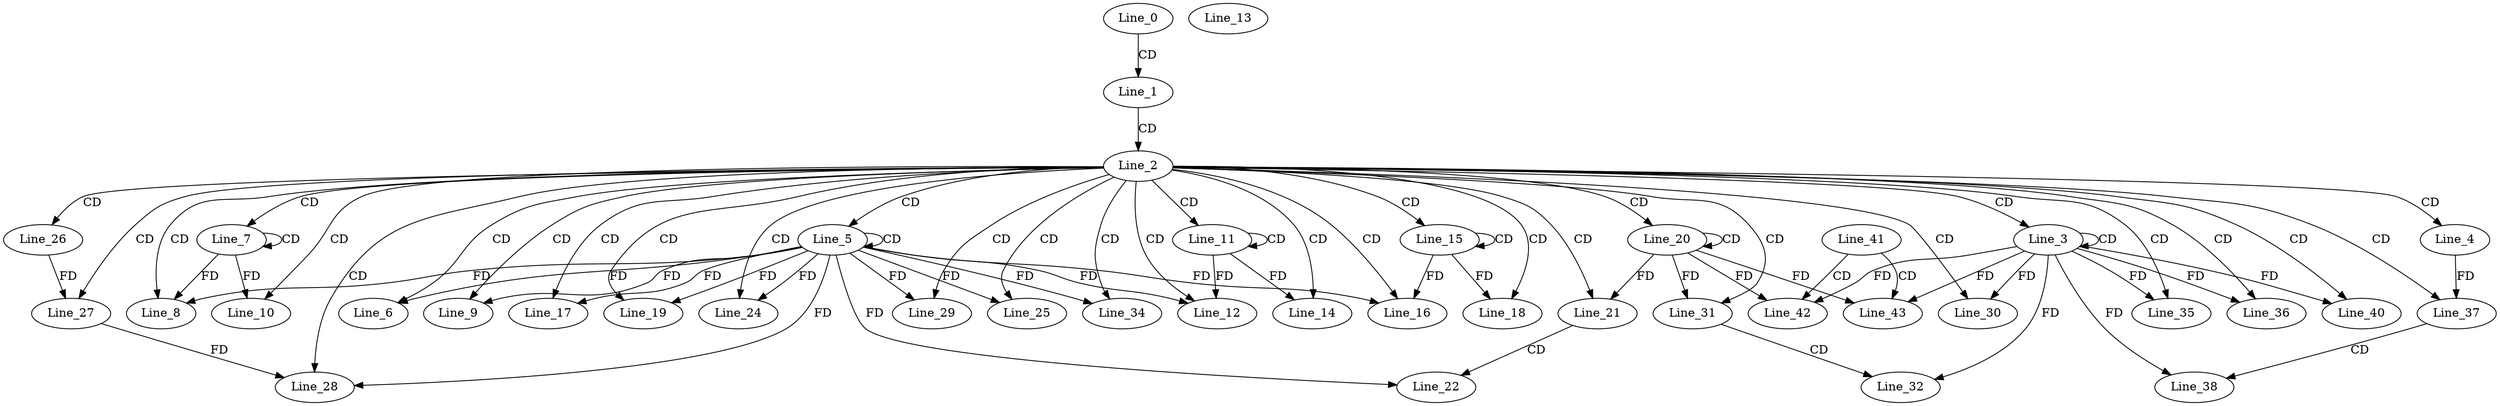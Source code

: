 digraph G {
  Line_0;
  Line_1;
  Line_2;
  Line_3;
  Line_3;
  Line_4;
  Line_5;
  Line_5;
  Line_6;
  Line_7;
  Line_7;
  Line_8;
  Line_8;
  Line_9;
  Line_10;
  Line_11;
  Line_11;
  Line_12;
  Line_12;
  Line_13;
  Line_14;
  Line_15;
  Line_15;
  Line_16;
  Line_16;
  Line_17;
  Line_18;
  Line_19;
  Line_20;
  Line_20;
  Line_21;
  Line_22;
  Line_24;
  Line_25;
  Line_26;
  Line_27;
  Line_27;
  Line_27;
  Line_27;
  Line_27;
  Line_28;
  Line_29;
  Line_30;
  Line_31;
  Line_31;
  Line_32;
  Line_34;
  Line_35;
  Line_36;
  Line_37;
  Line_37;
  Line_38;
  Line_40;
  Line_41;
  Line_42;
  Line_42;
  Line_43;
  Line_43;
  Line_0 -> Line_1 [ label="CD" ];
  Line_1 -> Line_2 [ label="CD" ];
  Line_2 -> Line_3 [ label="CD" ];
  Line_3 -> Line_3 [ label="CD" ];
  Line_2 -> Line_4 [ label="CD" ];
  Line_2 -> Line_5 [ label="CD" ];
  Line_5 -> Line_5 [ label="CD" ];
  Line_2 -> Line_6 [ label="CD" ];
  Line_5 -> Line_6 [ label="FD" ];
  Line_2 -> Line_7 [ label="CD" ];
  Line_7 -> Line_7 [ label="CD" ];
  Line_2 -> Line_8 [ label="CD" ];
  Line_5 -> Line_8 [ label="FD" ];
  Line_7 -> Line_8 [ label="FD" ];
  Line_2 -> Line_9 [ label="CD" ];
  Line_5 -> Line_9 [ label="FD" ];
  Line_2 -> Line_10 [ label="CD" ];
  Line_7 -> Line_10 [ label="FD" ];
  Line_2 -> Line_11 [ label="CD" ];
  Line_11 -> Line_11 [ label="CD" ];
  Line_2 -> Line_12 [ label="CD" ];
  Line_5 -> Line_12 [ label="FD" ];
  Line_11 -> Line_12 [ label="FD" ];
  Line_2 -> Line_14 [ label="CD" ];
  Line_11 -> Line_14 [ label="FD" ];
  Line_2 -> Line_15 [ label="CD" ];
  Line_15 -> Line_15 [ label="CD" ];
  Line_2 -> Line_16 [ label="CD" ];
  Line_5 -> Line_16 [ label="FD" ];
  Line_15 -> Line_16 [ label="FD" ];
  Line_2 -> Line_17 [ label="CD" ];
  Line_5 -> Line_17 [ label="FD" ];
  Line_2 -> Line_18 [ label="CD" ];
  Line_15 -> Line_18 [ label="FD" ];
  Line_2 -> Line_19 [ label="CD" ];
  Line_5 -> Line_19 [ label="FD" ];
  Line_2 -> Line_20 [ label="CD" ];
  Line_20 -> Line_20 [ label="CD" ];
  Line_2 -> Line_21 [ label="CD" ];
  Line_20 -> Line_21 [ label="FD" ];
  Line_21 -> Line_22 [ label="CD" ];
  Line_5 -> Line_22 [ label="FD" ];
  Line_2 -> Line_24 [ label="CD" ];
  Line_5 -> Line_24 [ label="FD" ];
  Line_2 -> Line_25 [ label="CD" ];
  Line_5 -> Line_25 [ label="FD" ];
  Line_2 -> Line_26 [ label="CD" ];
  Line_2 -> Line_27 [ label="CD" ];
  Line_26 -> Line_27 [ label="FD" ];
  Line_2 -> Line_28 [ label="CD" ];
  Line_5 -> Line_28 [ label="FD" ];
  Line_27 -> Line_28 [ label="FD" ];
  Line_2 -> Line_29 [ label="CD" ];
  Line_5 -> Line_29 [ label="FD" ];
  Line_2 -> Line_30 [ label="CD" ];
  Line_3 -> Line_30 [ label="FD" ];
  Line_2 -> Line_31 [ label="CD" ];
  Line_20 -> Line_31 [ label="FD" ];
  Line_31 -> Line_32 [ label="CD" ];
  Line_3 -> Line_32 [ label="FD" ];
  Line_2 -> Line_34 [ label="CD" ];
  Line_5 -> Line_34 [ label="FD" ];
  Line_2 -> Line_35 [ label="CD" ];
  Line_3 -> Line_35 [ label="FD" ];
  Line_2 -> Line_36 [ label="CD" ];
  Line_3 -> Line_36 [ label="FD" ];
  Line_2 -> Line_37 [ label="CD" ];
  Line_4 -> Line_37 [ label="FD" ];
  Line_37 -> Line_38 [ label="CD" ];
  Line_3 -> Line_38 [ label="FD" ];
  Line_2 -> Line_40 [ label="CD" ];
  Line_3 -> Line_40 [ label="FD" ];
  Line_41 -> Line_42 [ label="CD" ];
  Line_20 -> Line_42 [ label="FD" ];
  Line_3 -> Line_42 [ label="FD" ];
  Line_41 -> Line_43 [ label="CD" ];
  Line_20 -> Line_43 [ label="FD" ];
  Line_3 -> Line_43 [ label="FD" ];
}
